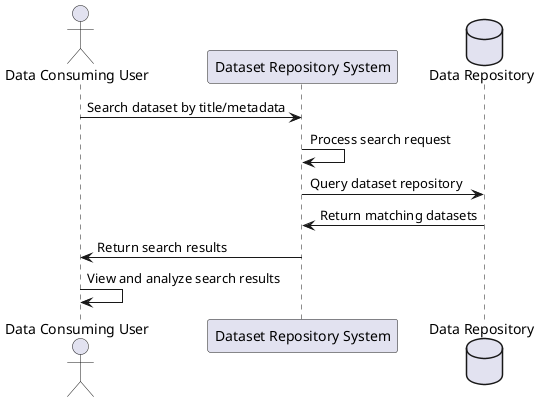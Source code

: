 @startuml
actor "Data Consuming User" as User
participant "Dataset Repository System" as System
database "Data Repository" as Repo

User -> System: Search dataset by title/metadata
System -> System: Process search request
System -> Repo: Query dataset repository
Repo -> System: Return matching datasets
System -> User: Return search results
User -> User: View and analyze search results

@enduml
